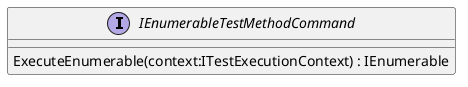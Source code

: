 @startuml
interface IEnumerableTestMethodCommand {
    ExecuteEnumerable(context:ITestExecutionContext) : IEnumerable
}
@enduml
